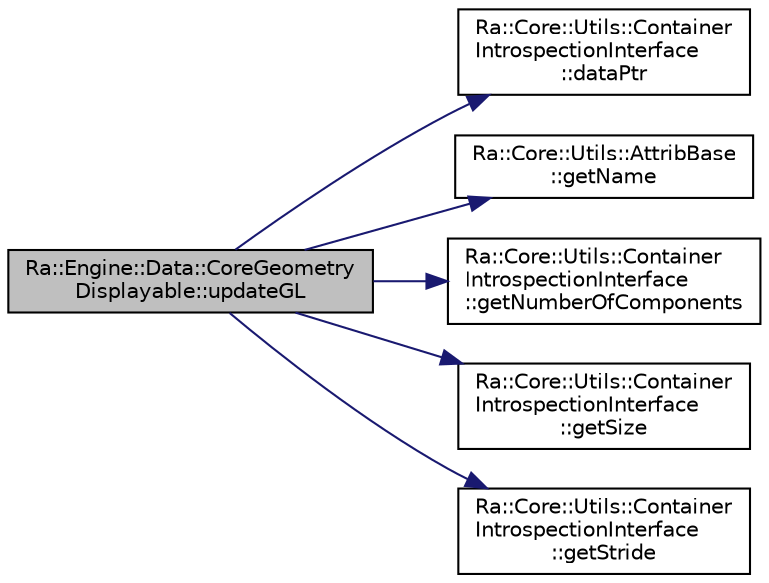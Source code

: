 digraph "Ra::Engine::Data::CoreGeometryDisplayable::updateGL"
{
 // INTERACTIVE_SVG=YES
 // LATEX_PDF_SIZE
  edge [fontname="Helvetica",fontsize="10",labelfontname="Helvetica",labelfontsize="10"];
  node [fontname="Helvetica",fontsize="10",shape=record];
  rankdir="LR";
  Node1 [label="Ra::Engine::Data::CoreGeometry\lDisplayable::updateGL",height=0.2,width=0.4,color="black", fillcolor="grey75", style="filled", fontcolor="black",tooltip="Update (i.e. send to GPU) the buffers marked as dirty."];
  Node1 -> Node2 [color="midnightblue",fontsize="10",style="solid",fontname="Helvetica"];
  Node2 [label="Ra::Core::Utils::Container\lIntrospectionInterface\l::dataPtr",height=0.2,width=0.4,color="black", fillcolor="white", style="filled",URL="$classRa_1_1Core_1_1Utils_1_1ContainerIntrospectionInterface.html#a3b7b90613b57a821078ac3e26dc17caa",tooltip=" "];
  Node1 -> Node3 [color="midnightblue",fontsize="10",style="solid",fontname="Helvetica"];
  Node3 [label="Ra::Core::Utils::AttribBase\l::getName",height=0.2,width=0.4,color="black", fillcolor="white", style="filled",URL="$classRa_1_1Core_1_1Utils_1_1AttribBase.html#ae2dd0a9753d036b781460b05348c13ca",tooltip="Return the attribute's name."];
  Node1 -> Node4 [color="midnightblue",fontsize="10",style="solid",fontname="Helvetica"];
  Node4 [label="Ra::Core::Utils::Container\lIntrospectionInterface\l::getNumberOfComponents",height=0.2,width=0.4,color="black", fillcolor="white", style="filled",URL="$classRa_1_1Core_1_1Utils_1_1ContainerIntrospectionInterface.html#aaa913325b3c078ea95ddce44ba6cc6eb",tooltip=" "];
  Node1 -> Node5 [color="midnightblue",fontsize="10",style="solid",fontname="Helvetica"];
  Node5 [label="Ra::Core::Utils::Container\lIntrospectionInterface\l::getSize",height=0.2,width=0.4,color="black", fillcolor="white", style="filled",URL="$classRa_1_1Core_1_1Utils_1_1ContainerIntrospectionInterface.html#a709e66ce8c7c2f28a6330df869fc57ce",tooltip=" "];
  Node1 -> Node6 [color="midnightblue",fontsize="10",style="solid",fontname="Helvetica"];
  Node6 [label="Ra::Core::Utils::Container\lIntrospectionInterface\l::getStride",height=0.2,width=0.4,color="black", fillcolor="white", style="filled",URL="$classRa_1_1Core_1_1Utils_1_1ContainerIntrospectionInterface.html#a61a035c5d5357d01e2df74bc441b770e",tooltip=" "];
}
